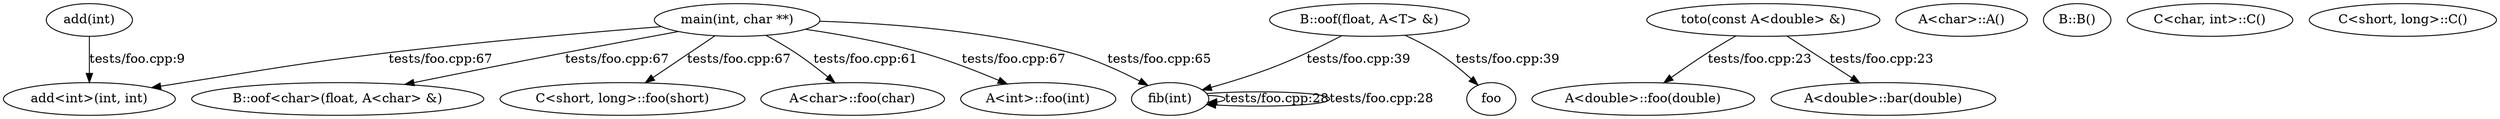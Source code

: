 digraph callgraph {
"add<int>(int, int)";
"add(int)";
"add(int)"->"add<int>(int, int)" [label = "tests/foo.cpp:9"];
"A<double>::foo(double)";
"A<double>::bar(double)";
"A<char>::foo(char)";
"A<char>::A()";
"A<int>::foo(int)";
"toto(const A<double> &)";
"toto(const A<double> &)"->"A<double>::bar(double)" [label = "tests/foo.cpp:23"];
"toto(const A<double> &)"->"A<double>::foo(double)" [label = "tests/foo.cpp:23"];
"fib(int)";
"fib(int)"->"fib(int)" [label = "tests/foo.cpp:28"];
"fib(int)"->"fib(int)" [label = "tests/foo.cpp:28"];
"B::B()";
"B::oof<char>(float, A<char> &)";
"B::oof(float, A<T> &)"->"fib(int)" [label = "tests/foo.cpp:39"];
"B::oof(float, A<T> &)"->"foo" [label = "tests/foo.cpp:39"];
"C<char, int>::C()";
"C<short, long>::foo(short)";
"C<short, long>::C()";
"main(int, char **)";
"main(int, char **)"->"A<char>::foo(char)" [label = "tests/foo.cpp:61"];
"main(int, char **)"->"fib(int)" [label = "tests/foo.cpp:65"];
"main(int, char **)"->"add<int>(int, int)" [label = "tests/foo.cpp:67"];
"main(int, char **)"->"A<int>::foo(int)" [label = "tests/foo.cpp:67"];
"main(int, char **)"->"B::oof<char>(float, A<char> &)" [label = "tests/foo.cpp:67"];
"main(int, char **)"->"C<short, long>::foo(short)" [label = "tests/foo.cpp:67"];
}
